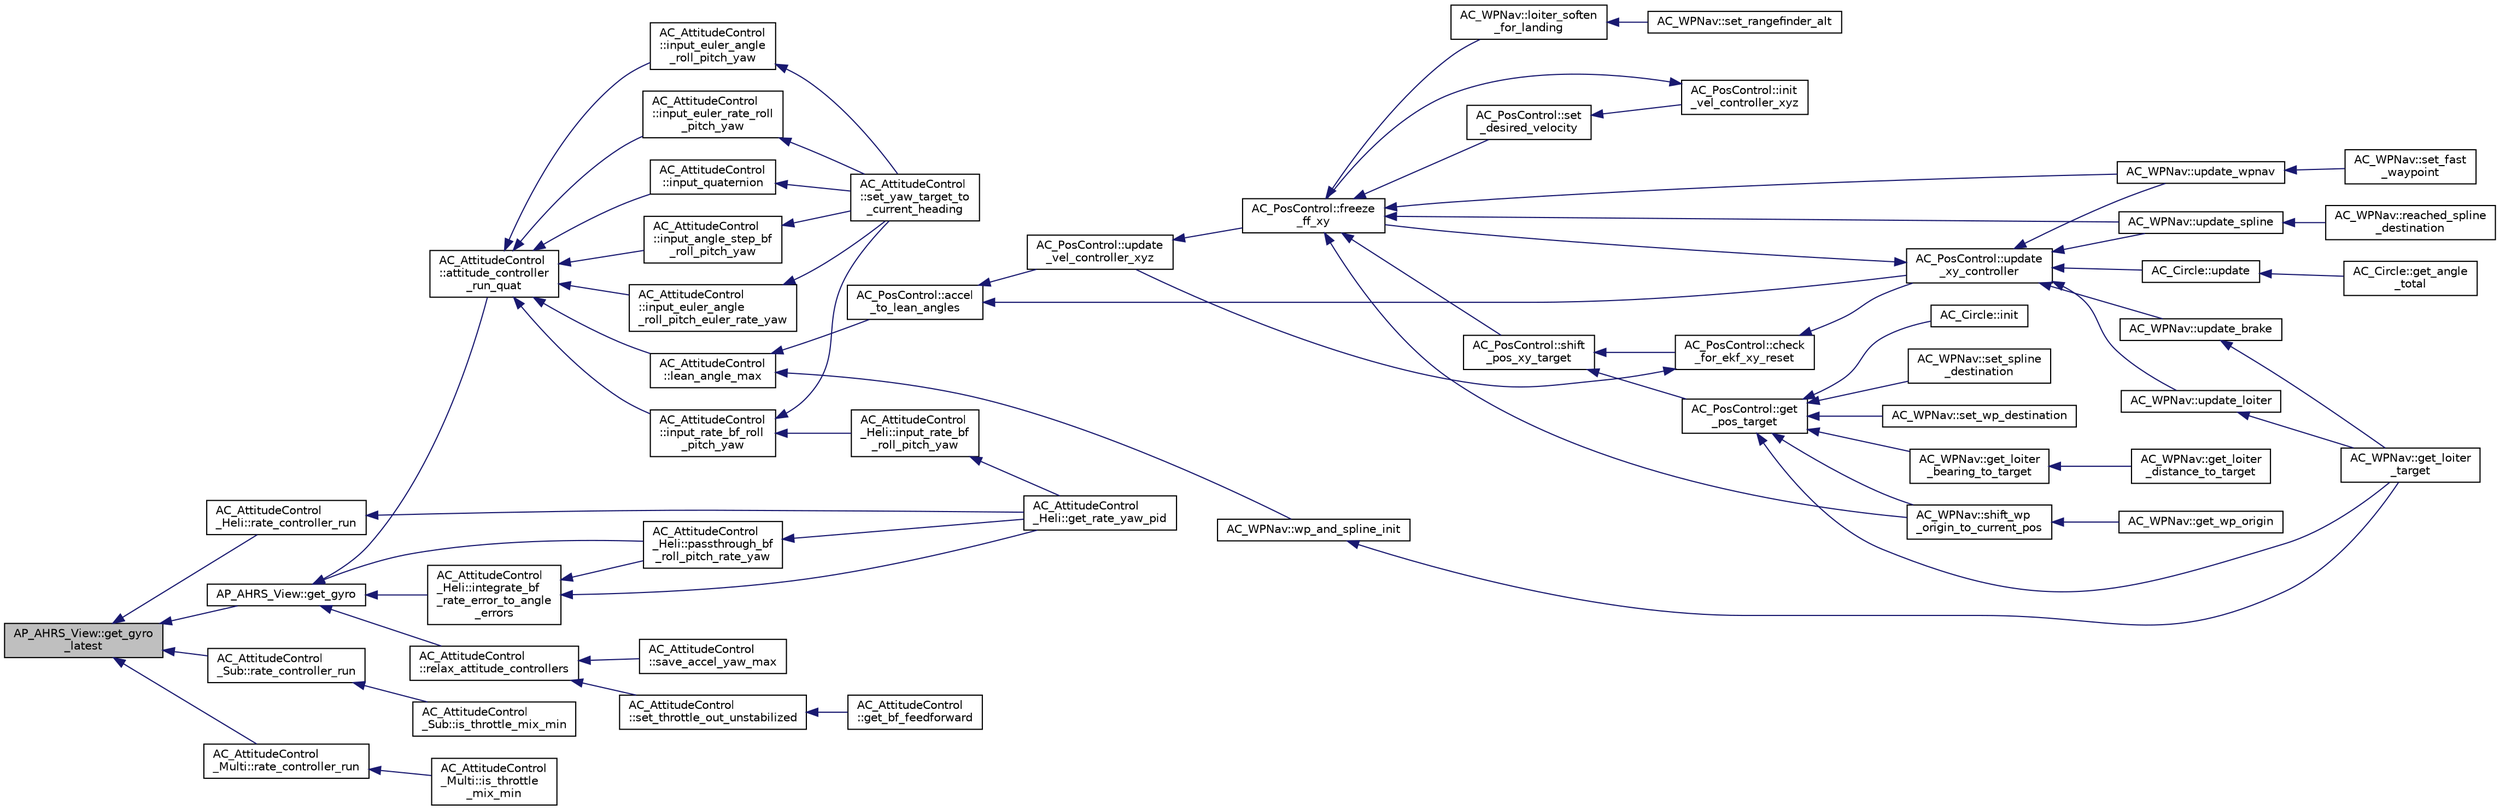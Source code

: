 digraph "AP_AHRS_View::get_gyro_latest"
{
 // INTERACTIVE_SVG=YES
  edge [fontname="Helvetica",fontsize="10",labelfontname="Helvetica",labelfontsize="10"];
  node [fontname="Helvetica",fontsize="10",shape=record];
  rankdir="LR";
  Node1 [label="AP_AHRS_View::get_gyro\l_latest",height=0.2,width=0.4,color="black", fillcolor="grey75", style="filled", fontcolor="black"];
  Node1 -> Node2 [dir="back",color="midnightblue",fontsize="10",style="solid",fontname="Helvetica"];
  Node2 [label="AP_AHRS_View::get_gyro",height=0.2,width=0.4,color="black", fillcolor="white", style="filled",URL="$classAP__AHRS__View.html#aa83be8ece5cb8f54f9f7eba7839588b6"];
  Node2 -> Node3 [dir="back",color="midnightblue",fontsize="10",style="solid",fontname="Helvetica"];
  Node3 [label="AC_AttitudeControl\l::attitude_controller\l_run_quat",height=0.2,width=0.4,color="black", fillcolor="white", style="filled",URL="$classAC__AttitudeControl.html#a7b9cf8568575052931b43054717b4f87"];
  Node3 -> Node4 [dir="back",color="midnightblue",fontsize="10",style="solid",fontname="Helvetica"];
  Node4 [label="AC_AttitudeControl\l::input_angle_step_bf\l_roll_pitch_yaw",height=0.2,width=0.4,color="black", fillcolor="white", style="filled",URL="$classAC__AttitudeControl.html#a2115e6e5df7db5798f73423d5d2a5149"];
  Node4 -> Node5 [dir="back",color="midnightblue",fontsize="10",style="solid",fontname="Helvetica"];
  Node5 [label="AC_AttitudeControl\l::set_yaw_target_to\l_current_heading",height=0.2,width=0.4,color="black", fillcolor="white", style="filled",URL="$classAC__AttitudeControl.html#a5d0d15f6a4e5321e8102528b1a67fa0a"];
  Node3 -> Node6 [dir="back",color="midnightblue",fontsize="10",style="solid",fontname="Helvetica"];
  Node6 [label="AC_AttitudeControl\l::input_euler_angle\l_roll_pitch_euler_rate_yaw",height=0.2,width=0.4,color="black", fillcolor="white", style="filled",URL="$classAC__AttitudeControl.html#a33492a0f71a317f64c14332075a6d3ec"];
  Node6 -> Node5 [dir="back",color="midnightblue",fontsize="10",style="solid",fontname="Helvetica"];
  Node3 -> Node7 [dir="back",color="midnightblue",fontsize="10",style="solid",fontname="Helvetica"];
  Node7 [label="AC_AttitudeControl\l::input_euler_angle\l_roll_pitch_yaw",height=0.2,width=0.4,color="black", fillcolor="white", style="filled",URL="$classAC__AttitudeControl.html#aadd2cdd6b18aceaea1134d99ef870b18"];
  Node7 -> Node5 [dir="back",color="midnightblue",fontsize="10",style="solid",fontname="Helvetica"];
  Node3 -> Node8 [dir="back",color="midnightblue",fontsize="10",style="solid",fontname="Helvetica"];
  Node8 [label="AC_AttitudeControl\l::input_euler_rate_roll\l_pitch_yaw",height=0.2,width=0.4,color="black", fillcolor="white", style="filled",URL="$classAC__AttitudeControl.html#a49cd1e5d7c1a3550080c9ccca6ce8da8"];
  Node8 -> Node5 [dir="back",color="midnightblue",fontsize="10",style="solid",fontname="Helvetica"];
  Node3 -> Node9 [dir="back",color="midnightblue",fontsize="10",style="solid",fontname="Helvetica"];
  Node9 [label="AC_AttitudeControl\l::input_quaternion",height=0.2,width=0.4,color="black", fillcolor="white", style="filled",URL="$classAC__AttitudeControl.html#afb04b29d33ac55ff34c03e2209c61b27"];
  Node9 -> Node5 [dir="back",color="midnightblue",fontsize="10",style="solid",fontname="Helvetica"];
  Node3 -> Node10 [dir="back",color="midnightblue",fontsize="10",style="solid",fontname="Helvetica"];
  Node10 [label="AC_AttitudeControl\l::input_rate_bf_roll\l_pitch_yaw",height=0.2,width=0.4,color="black", fillcolor="white", style="filled",URL="$classAC__AttitudeControl.html#a2ca277e7c4a5ac2980814673aae2d037"];
  Node10 -> Node11 [dir="back",color="midnightblue",fontsize="10",style="solid",fontname="Helvetica"];
  Node11 [label="AC_AttitudeControl\l_Heli::input_rate_bf\l_roll_pitch_yaw",height=0.2,width=0.4,color="black", fillcolor="white", style="filled",URL="$classAC__AttitudeControl__Heli.html#aa78e07c940c43aa150caf3c52cf76809"];
  Node11 -> Node12 [dir="back",color="midnightblue",fontsize="10",style="solid",fontname="Helvetica"];
  Node12 [label="AC_AttitudeControl\l_Heli::get_rate_yaw_pid",height=0.2,width=0.4,color="black", fillcolor="white", style="filled",URL="$classAC__AttitudeControl__Heli.html#aae3cc5dc6f4db3bdb7d17b9d7f54f371"];
  Node10 -> Node5 [dir="back",color="midnightblue",fontsize="10",style="solid",fontname="Helvetica"];
  Node3 -> Node13 [dir="back",color="midnightblue",fontsize="10",style="solid",fontname="Helvetica"];
  Node13 [label="AC_AttitudeControl\l::lean_angle_max",height=0.2,width=0.4,color="black", fillcolor="white", style="filled",URL="$classAC__AttitudeControl.html#a080c9527e2d43eac62e370fbe61eaa8d"];
  Node13 -> Node14 [dir="back",color="midnightblue",fontsize="10",style="solid",fontname="Helvetica"];
  Node14 [label="AC_PosControl::accel\l_to_lean_angles",height=0.2,width=0.4,color="black", fillcolor="white", style="filled",URL="$classAC__PosControl.html#ab7a53930119bbcbb951f982fcb8d3ce1"];
  Node14 -> Node15 [dir="back",color="midnightblue",fontsize="10",style="solid",fontname="Helvetica"];
  Node15 [label="AC_PosControl::update\l_vel_controller_xyz",height=0.2,width=0.4,color="black", fillcolor="white", style="filled",URL="$classAC__PosControl.html#ad89eec74ef77005f3f5c449da98ad12c"];
  Node15 -> Node16 [dir="back",color="midnightblue",fontsize="10",style="solid",fontname="Helvetica"];
  Node16 [label="AC_PosControl::freeze\l_ff_xy",height=0.2,width=0.4,color="black", fillcolor="white", style="filled",URL="$classAC__PosControl.html#ac150947d527995a72dff6ad0921a1891",tooltip="freeze_ff_xy - used to stop the feed forward being calculated during a known discontinuity ..."];
  Node16 -> Node17 [dir="back",color="midnightblue",fontsize="10",style="solid",fontname="Helvetica"];
  Node17 [label="AC_WPNav::loiter_soften\l_for_landing",height=0.2,width=0.4,color="black", fillcolor="white", style="filled",URL="$classAC__WPNav.html#a9b3fd8fd5c74d31ebffa89cdf98f570a",tooltip="loiter_soften_for_landing - reduce response for landing "];
  Node17 -> Node18 [dir="back",color="midnightblue",fontsize="10",style="solid",fontname="Helvetica"];
  Node18 [label="AC_WPNav::set_rangefinder_alt",height=0.2,width=0.4,color="black", fillcolor="white", style="filled",URL="$classAC__WPNav.html#af37186ad98df47275d15c04761f81ab4",tooltip="provide rangefinder altitude "];
  Node16 -> Node19 [dir="back",color="midnightblue",fontsize="10",style="solid",fontname="Helvetica"];
  Node19 [label="AC_PosControl::set\l_desired_velocity",height=0.2,width=0.4,color="black", fillcolor="white", style="filled",URL="$classAC__PosControl.html#a26ec8e9313b7c01fa449ba4f2d194d28"];
  Node19 -> Node20 [dir="back",color="midnightblue",fontsize="10",style="solid",fontname="Helvetica"];
  Node20 [label="AC_PosControl::init\l_vel_controller_xyz",height=0.2,width=0.4,color="black", fillcolor="white", style="filled",URL="$classAC__PosControl.html#ae2897de0075f8f8aaa94eb7e8cad100b",tooltip="xyz velocity controller "];
  Node20 -> Node16 [dir="back",color="midnightblue",fontsize="10",style="solid",fontname="Helvetica"];
  Node16 -> Node21 [dir="back",color="midnightblue",fontsize="10",style="solid",fontname="Helvetica"];
  Node21 [label="AC_PosControl::shift\l_pos_xy_target",height=0.2,width=0.4,color="black", fillcolor="white", style="filled",URL="$classAC__PosControl.html#a0a3dc64da9e355dea10959cb41e6aa8b",tooltip="shift position target target in x, y axis "];
  Node21 -> Node22 [dir="back",color="midnightblue",fontsize="10",style="solid",fontname="Helvetica"];
  Node22 [label="AC_PosControl::check\l_for_ekf_xy_reset",height=0.2,width=0.4,color="black", fillcolor="white", style="filled",URL="$classAC__PosControl.html#adcd8a80dc29c0e77d0c3f225689319b9",tooltip="check for ekf position reset and adjust loiter or brake target position "];
  Node22 -> Node15 [dir="back",color="midnightblue",fontsize="10",style="solid",fontname="Helvetica"];
  Node22 -> Node23 [dir="back",color="midnightblue",fontsize="10",style="solid",fontname="Helvetica"];
  Node23 [label="AC_PosControl::update\l_xy_controller",height=0.2,width=0.4,color="black", fillcolor="white", style="filled",URL="$classAC__PosControl.html#a497c1799c10d146b6f2e2b542889c083",tooltip="update_xy_controller - run the horizontal position controller - should be called at 100hz or higher ..."];
  Node23 -> Node16 [dir="back",color="midnightblue",fontsize="10",style="solid",fontname="Helvetica"];
  Node23 -> Node24 [dir="back",color="midnightblue",fontsize="10",style="solid",fontname="Helvetica"];
  Node24 [label="AC_Circle::update",height=0.2,width=0.4,color="black", fillcolor="white", style="filled",URL="$classAC__Circle.html#ad28205982ae7bc5f1e72f5285696c99b",tooltip="update - update circle controller "];
  Node24 -> Node25 [dir="back",color="midnightblue",fontsize="10",style="solid",fontname="Helvetica"];
  Node25 [label="AC_Circle::get_angle\l_total",height=0.2,width=0.4,color="black", fillcolor="white", style="filled",URL="$classAC__Circle.html#a176fe6b798510eb180d35f62d7f6487c",tooltip="get_angle_total - return total angle in radians that vehicle has circled "];
  Node23 -> Node26 [dir="back",color="midnightblue",fontsize="10",style="solid",fontname="Helvetica"];
  Node26 [label="AC_WPNav::update_brake",height=0.2,width=0.4,color="black", fillcolor="white", style="filled",URL="$classAC__WPNav.html#af9d3f98ad44166d4c5d072bf3ba4a3db",tooltip="update_brake - run the brake controller - should be called at 400hz "];
  Node26 -> Node27 [dir="back",color="midnightblue",fontsize="10",style="solid",fontname="Helvetica"];
  Node27 [label="AC_WPNav::get_loiter\l_target",height=0.2,width=0.4,color="black", fillcolor="white", style="filled",URL="$classAC__WPNav.html#ae34a88192799de8f2b96c8cd295bb971",tooltip="get_loiter_target - returns loiter target position "];
  Node23 -> Node28 [dir="back",color="midnightblue",fontsize="10",style="solid",fontname="Helvetica"];
  Node28 [label="AC_WPNav::update_loiter",height=0.2,width=0.4,color="black", fillcolor="white", style="filled",URL="$classAC__WPNav.html#a0a434270245fd8641352af387700dc82",tooltip="update_loiter - run the loiter controller - should be called at 10hz "];
  Node28 -> Node27 [dir="back",color="midnightblue",fontsize="10",style="solid",fontname="Helvetica"];
  Node23 -> Node29 [dir="back",color="midnightblue",fontsize="10",style="solid",fontname="Helvetica"];
  Node29 [label="AC_WPNav::update_spline",height=0.2,width=0.4,color="black", fillcolor="white", style="filled",URL="$classAC__WPNav.html#acc138e7bc6435087ab308896358de6a3",tooltip="update_spline - update spline controller "];
  Node29 -> Node30 [dir="back",color="midnightblue",fontsize="10",style="solid",fontname="Helvetica"];
  Node30 [label="AC_WPNav::reached_spline\l_destination",height=0.2,width=0.4,color="black", fillcolor="white", style="filled",URL="$classAC__WPNav.html#a3169a6fb417742e33c3a5197bb7a6c6d",tooltip="reached_spline_destination - true when we have come within RADIUS cm of the waypoint ..."];
  Node23 -> Node31 [dir="back",color="midnightblue",fontsize="10",style="solid",fontname="Helvetica"];
  Node31 [label="AC_WPNav::update_wpnav",height=0.2,width=0.4,color="black", fillcolor="white", style="filled",URL="$classAC__WPNav.html#a7dc4785fbce8364d7eb3d8e2d0c1b987",tooltip="update_wpnav - run the wp controller - should be called at 100hz or higher "];
  Node31 -> Node32 [dir="back",color="midnightblue",fontsize="10",style="solid",fontname="Helvetica"];
  Node32 [label="AC_WPNav::set_fast\l_waypoint",height=0.2,width=0.4,color="black", fillcolor="white", style="filled",URL="$classAC__WPNav.html#a4795d6f44811c6ca8b592c5cc098e0c0",tooltip="set_fast_waypoint - set to true to ignore the waypoint radius and consider the waypoint &#39;reached&#39; the..."];
  Node21 -> Node33 [dir="back",color="midnightblue",fontsize="10",style="solid",fontname="Helvetica"];
  Node33 [label="AC_PosControl::get\l_pos_target",height=0.2,width=0.4,color="black", fillcolor="white", style="filled",URL="$classAC__PosControl.html#a6b3617b946ffd6935c11a63629f186ec",tooltip="get_pos_target - get target as position vector (from home in cm) "];
  Node33 -> Node34 [dir="back",color="midnightblue",fontsize="10",style="solid",fontname="Helvetica"];
  Node34 [label="AC_WPNav::get_loiter\l_bearing_to_target",height=0.2,width=0.4,color="black", fillcolor="white", style="filled",URL="$classAC__WPNav.html#a7f711c7661c335417cbcc28f9546688c",tooltip="get_loiter_bearing_to_target - get bearing to loiter target in centi-degrees "];
  Node34 -> Node35 [dir="back",color="midnightblue",fontsize="10",style="solid",fontname="Helvetica"];
  Node35 [label="AC_WPNav::get_loiter\l_distance_to_target",height=0.2,width=0.4,color="black", fillcolor="white", style="filled",URL="$classAC__WPNav.html#a828016e98938c6bbb6236e0b92e20807",tooltip="get_loiter_distance_to_target - get horizontal distance to loiter target in cm "];
  Node33 -> Node27 [dir="back",color="midnightblue",fontsize="10",style="solid",fontname="Helvetica"];
  Node33 -> Node36 [dir="back",color="midnightblue",fontsize="10",style="solid",fontname="Helvetica"];
  Node36 [label="AC_Circle::init",height=0.2,width=0.4,color="black", fillcolor="white", style="filled",URL="$classAC__Circle.html#a20eefa0e2e7172498728dbf1f5eed4af"];
  Node33 -> Node37 [dir="back",color="midnightblue",fontsize="10",style="solid",fontname="Helvetica"];
  Node37 [label="AC_WPNav::set_spline\l_destination",height=0.2,width=0.4,color="black", fillcolor="white", style="filled",URL="$classAC__WPNav.html#a8caabd95cf51512456cd8d81f38dbff9"];
  Node33 -> Node38 [dir="back",color="midnightblue",fontsize="10",style="solid",fontname="Helvetica"];
  Node38 [label="AC_WPNav::set_wp_destination",height=0.2,width=0.4,color="black", fillcolor="white", style="filled",URL="$classAC__WPNav.html#a38519fcac3a24cf64ec7c37e90fc3e13"];
  Node33 -> Node39 [dir="back",color="midnightblue",fontsize="10",style="solid",fontname="Helvetica"];
  Node39 [label="AC_WPNav::shift_wp\l_origin_to_current_pos",height=0.2,width=0.4,color="black", fillcolor="white", style="filled",URL="$classAC__WPNav.html#a7ebe48af2381e791cbcdea94c7af2e3e"];
  Node39 -> Node40 [dir="back",color="midnightblue",fontsize="10",style="solid",fontname="Helvetica"];
  Node40 [label="AC_WPNav::get_wp_origin",height=0.2,width=0.4,color="black", fillcolor="white", style="filled",URL="$classAC__WPNav.html#acc07b8521654cf468b6a86fad9104a4c",tooltip="get origin using position vector (distance from home in cm) "];
  Node16 -> Node39 [dir="back",color="midnightblue",fontsize="10",style="solid",fontname="Helvetica"];
  Node16 -> Node29 [dir="back",color="midnightblue",fontsize="10",style="solid",fontname="Helvetica"];
  Node16 -> Node31 [dir="back",color="midnightblue",fontsize="10",style="solid",fontname="Helvetica"];
  Node14 -> Node23 [dir="back",color="midnightblue",fontsize="10",style="solid",fontname="Helvetica"];
  Node13 -> Node41 [dir="back",color="midnightblue",fontsize="10",style="solid",fontname="Helvetica"];
  Node41 [label="AC_WPNav::wp_and_spline_init",height=0.2,width=0.4,color="black", fillcolor="white", style="filled",URL="$classAC__WPNav.html#a47964df8ebcc78bb101f328a23187e65"];
  Node41 -> Node27 [dir="back",color="midnightblue",fontsize="10",style="solid",fontname="Helvetica"];
  Node2 -> Node42 [dir="back",color="midnightblue",fontsize="10",style="solid",fontname="Helvetica"];
  Node42 [label="AC_AttitudeControl\l_Heli::integrate_bf\l_rate_error_to_angle\l_errors",height=0.2,width=0.4,color="black", fillcolor="white", style="filled",URL="$classAC__AttitudeControl__Heli.html#a3265956995cc26998ae6e816e37d974f"];
  Node42 -> Node12 [dir="back",color="midnightblue",fontsize="10",style="solid",fontname="Helvetica"];
  Node42 -> Node43 [dir="back",color="midnightblue",fontsize="10",style="solid",fontname="Helvetica"];
  Node43 [label="AC_AttitudeControl\l_Heli::passthrough_bf\l_roll_pitch_rate_yaw",height=0.2,width=0.4,color="black", fillcolor="white", style="filled",URL="$classAC__AttitudeControl__Heli.html#a3741c5f0deabfef2c6889171b5c4a217"];
  Node43 -> Node12 [dir="back",color="midnightblue",fontsize="10",style="solid",fontname="Helvetica"];
  Node2 -> Node43 [dir="back",color="midnightblue",fontsize="10",style="solid",fontname="Helvetica"];
  Node2 -> Node44 [dir="back",color="midnightblue",fontsize="10",style="solid",fontname="Helvetica"];
  Node44 [label="AC_AttitudeControl\l::relax_attitude_controllers",height=0.2,width=0.4,color="black", fillcolor="white", style="filled",URL="$classAC__AttitudeControl.html#ad5f06ff5ba37d9af1afdb1ab18827a06"];
  Node44 -> Node45 [dir="back",color="midnightblue",fontsize="10",style="solid",fontname="Helvetica"];
  Node45 [label="AC_AttitudeControl\l::save_accel_yaw_max",height=0.2,width=0.4,color="black", fillcolor="white", style="filled",URL="$classAC__AttitudeControl.html#a4d838134584cd11d89b7e65848624d58"];
  Node44 -> Node46 [dir="back",color="midnightblue",fontsize="10",style="solid",fontname="Helvetica"];
  Node46 [label="AC_AttitudeControl\l::set_throttle_out_unstabilized",height=0.2,width=0.4,color="black", fillcolor="white", style="filled",URL="$classAC__AttitudeControl.html#a76dacd70bc0485c1046bf0c948bc0156"];
  Node46 -> Node47 [dir="back",color="midnightblue",fontsize="10",style="solid",fontname="Helvetica"];
  Node47 [label="AC_AttitudeControl\l::get_bf_feedforward",height=0.2,width=0.4,color="black", fillcolor="white", style="filled",URL="$classAC__AttitudeControl.html#a4b0e45d449268c319b63534dccebe134"];
  Node1 -> Node48 [dir="back",color="midnightblue",fontsize="10",style="solid",fontname="Helvetica"];
  Node48 [label="AC_AttitudeControl\l_Sub::rate_controller_run",height=0.2,width=0.4,color="black", fillcolor="white", style="filled",URL="$classAC__AttitudeControl__Sub.html#a448de11eb6f1caa81c9195c8e958ca37"];
  Node48 -> Node49 [dir="back",color="midnightblue",fontsize="10",style="solid",fontname="Helvetica"];
  Node49 [label="AC_AttitudeControl\l_Sub::is_throttle_mix_min",height=0.2,width=0.4,color="black", fillcolor="white", style="filled",URL="$classAC__AttitudeControl__Sub.html#a5d384f89e97c92b0c0d62277b2de982e"];
  Node1 -> Node50 [dir="back",color="midnightblue",fontsize="10",style="solid",fontname="Helvetica"];
  Node50 [label="AC_AttitudeControl\l_Heli::rate_controller_run",height=0.2,width=0.4,color="black", fillcolor="white", style="filled",URL="$classAC__AttitudeControl__Heli.html#a38cb1684d4155d8f1f319d7385d3f2c6"];
  Node50 -> Node12 [dir="back",color="midnightblue",fontsize="10",style="solid",fontname="Helvetica"];
  Node1 -> Node51 [dir="back",color="midnightblue",fontsize="10",style="solid",fontname="Helvetica"];
  Node51 [label="AC_AttitudeControl\l_Multi::rate_controller_run",height=0.2,width=0.4,color="black", fillcolor="white", style="filled",URL="$classAC__AttitudeControl__Multi.html#a5b0f032a592442fb04a83ac254442b4c"];
  Node51 -> Node52 [dir="back",color="midnightblue",fontsize="10",style="solid",fontname="Helvetica"];
  Node52 [label="AC_AttitudeControl\l_Multi::is_throttle\l_mix_min",height=0.2,width=0.4,color="black", fillcolor="white", style="filled",URL="$classAC__AttitudeControl__Multi.html#a6318b45690210c7514bb5aae5dfd0904"];
}
